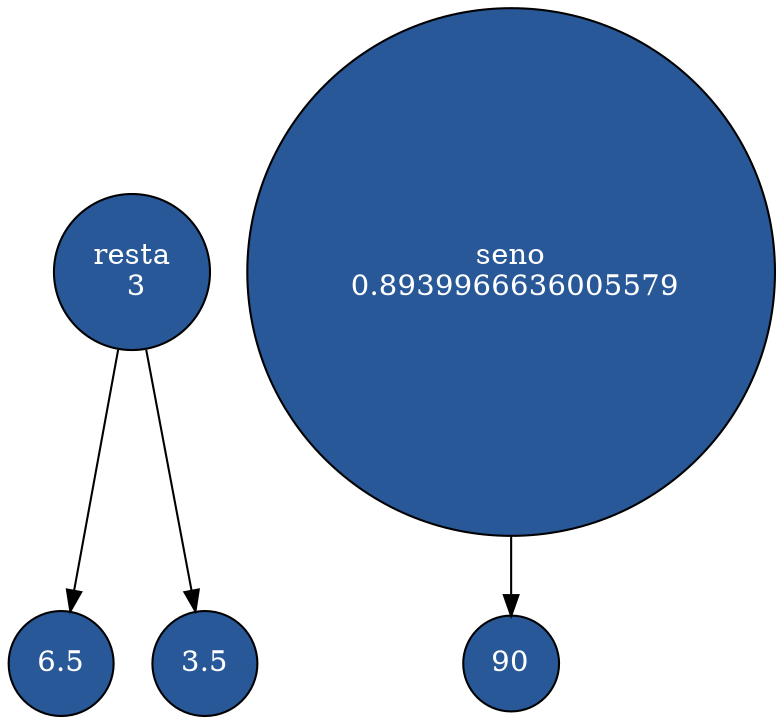 digraph G { 
        node [shape="circle"];
        node [style=filled];
        node [fillcolor="#285898"];
        node [fontcolor="#FFFFFF"];
        node [fontname="Times-Roman"];
        edge [color="#000000"];
        rankdir=TB;
        node0 [label="resta\n 3"];
node1 [label="6.5"];
node0 -> node1;
node2 [label="3.5"];
node0 -> node2;
node3 [label="seno\n 0.8939966636005579"];
node4 [label="90"];
node3 -> node4;
}
